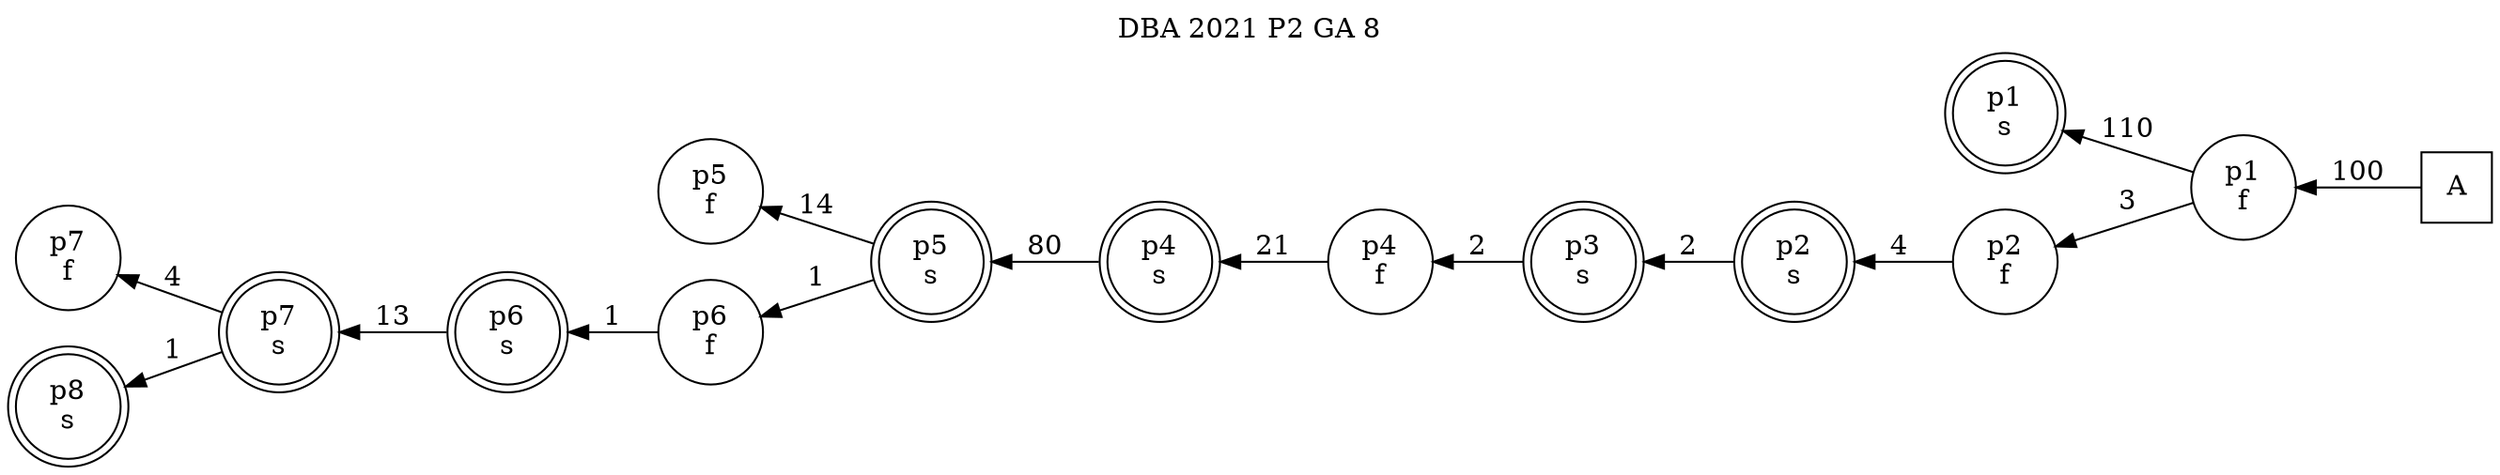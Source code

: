 digraph DBA_2021_P2_GA_8_GOOD {
labelloc="tl"
label= " DBA 2021 P2 GA 8 "
rankdir="RL";
"A" [shape="square" label="A"]
"p1_f" [shape="circle" label="p1
f"]
"p1_s" [shape="doublecircle" label="p1
s"]
"p2_f" [shape="circle" label="p2
f"]
"p2_s" [shape="doublecircle" label="p2
s"]
"p3_s" [shape="doublecircle" label="p3
s"]
"p4_f" [shape="circle" label="p4
f"]
"p4_s" [shape="doublecircle" label="p4
s"]
"p5_s" [shape="doublecircle" label="p5
s"]
"p5_f" [shape="circle" label="p5
f"]
"p6_f" [shape="circle" label="p6
f"]
"p6_s" [shape="doublecircle" label="p6
s"]
"p7_s" [shape="doublecircle" label="p7
s"]
"p7_f" [shape="circle" label="p7
f"]
"p8_s" [shape="doublecircle" label="p8
s"]
"A" -> "p1_f" [ label=100]
"p1_f" -> "p1_s" [ label=110]
"p1_f" -> "p2_f" [ label=3]
"p2_f" -> "p2_s" [ label=4]
"p2_s" -> "p3_s" [ label=2]
"p3_s" -> "p4_f" [ label=2]
"p4_f" -> "p4_s" [ label=21]
"p4_s" -> "p5_s" [ label=80]
"p5_s" -> "p5_f" [ label=14]
"p5_s" -> "p6_f" [ label=1]
"p6_f" -> "p6_s" [ label=1]
"p6_s" -> "p7_s" [ label=13]
"p7_s" -> "p7_f" [ label=4]
"p7_s" -> "p8_s" [ label=1]
}
